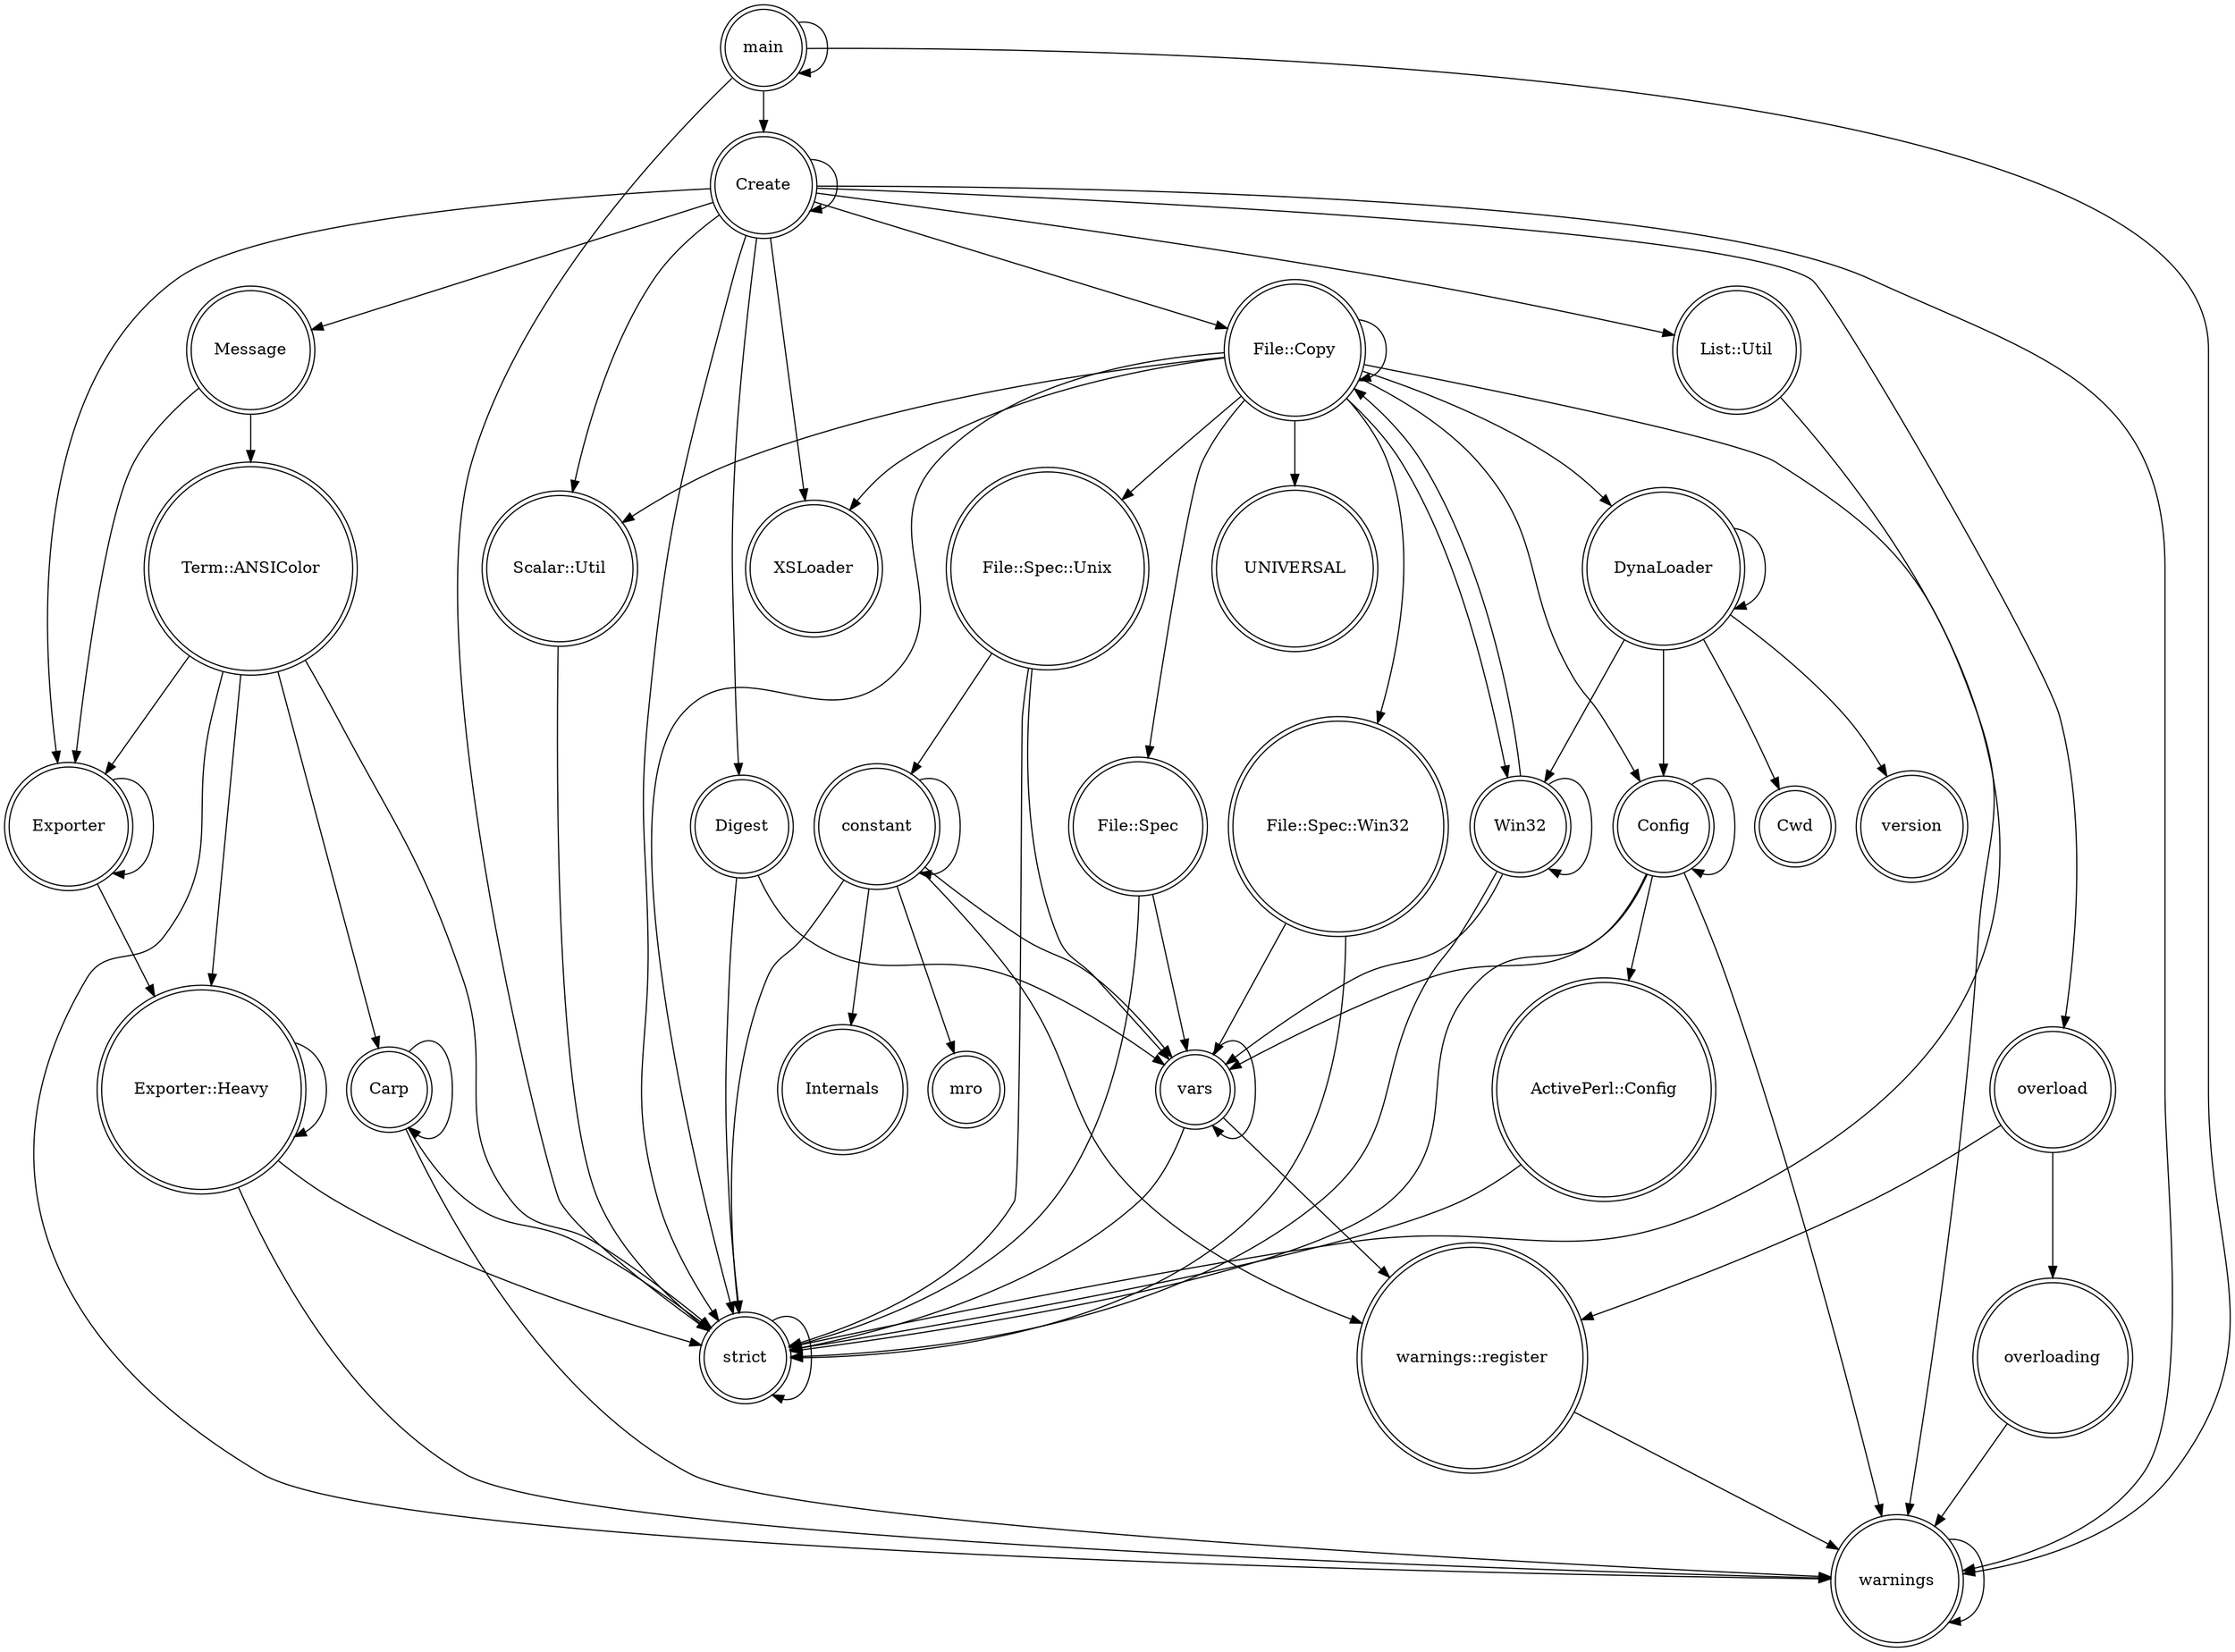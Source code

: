 digraph {
graph [overlap=false]
node [shape=doublecircle];
"Create" -> "List::Util";
"overloading" -> "warnings";
"Exporter" -> "Exporter";
"main" -> "strict";
"Term::ANSIColor" -> "warnings";
"File::Copy" -> "strict";
"List::Util" -> "strict";
"Win32" -> "vars";
"File::Spec" -> "vars";
"Config" -> "Config";
"vars" -> "strict";
"ActivePerl::Config" -> "strict";
"DynaLoader" -> "Win32";
"main" -> "Create";
"Term::ANSIColor" -> "Carp";
"File::Copy" -> "File::Spec::Unix";
"Create" -> "XSLoader";
"Create" -> "overload";
"constant" -> "Internals";
"strict" -> "strict";
"Digest" -> "vars";
"main" -> "warnings";
"Create" -> "File::Copy";
"warnings::register" -> "warnings";
"Config" -> "strict";
"Create" -> "warnings";
"File::Spec::Unix" -> "constant";
"Exporter" -> "Exporter::Heavy";
"File::Copy" -> "File::Spec";
"DynaLoader" -> "Config";
"File::Spec::Win32" -> "strict";
"Exporter::Heavy" -> "warnings";
"constant" -> "mro";
"DynaLoader" -> "Cwd";
"Win32" -> "Win32";
"File::Spec" -> "strict";
"constant" -> "strict";
"Term::ANSIColor" -> "Exporter";
"File::Spec::Unix" -> "vars";
"DynaLoader" -> "version";
"File::Copy" -> "DynaLoader";
"Term::ANSIColor" -> "Exporter::Heavy";
"File::Spec::Unix" -> "strict";
"Message" -> "Exporter";
"Carp" -> "strict";
"Message" -> "Term::ANSIColor";
"overload" -> "warnings::register";
"Carp" -> "warnings";
"Win32" -> "strict";
"File::Copy" -> "warnings";
"Config" -> "ActivePerl::Config";
"Config" -> "warnings";
"Create" -> "Create";
"File::Copy" -> "File::Spec::Win32";
"Win32" -> "File::Copy";
"constant" -> "vars";
"Create" -> "strict";
"File::Copy" -> "File::Copy";
"constant" -> "warnings::register";
"File::Copy" -> "Config";
"DynaLoader" -> "DynaLoader";
"warnings" -> "warnings";
"vars" -> "warnings::register";
"Create" -> "Digest";
"Carp" -> "Carp";
"File::Copy" -> "UNIVERSAL";
"Digest" -> "strict";
"File::Copy" -> "Win32";
"File::Copy" -> "Scalar::Util";
"vars" -> "vars";
"overload" -> "overloading";
"Exporter::Heavy" -> "strict";
"main" -> "main";
"File::Copy" -> "XSLoader";
"constant" -> "constant";
"Exporter::Heavy" -> "Exporter::Heavy";
"File::Spec::Win32" -> "vars";
"Term::ANSIColor" -> "strict";
"Scalar::Util" -> "strict";
"Config" -> "vars";
"Create" -> "Message";
"Create" -> "Scalar::Util";
"Create" -> "Exporter";
}
